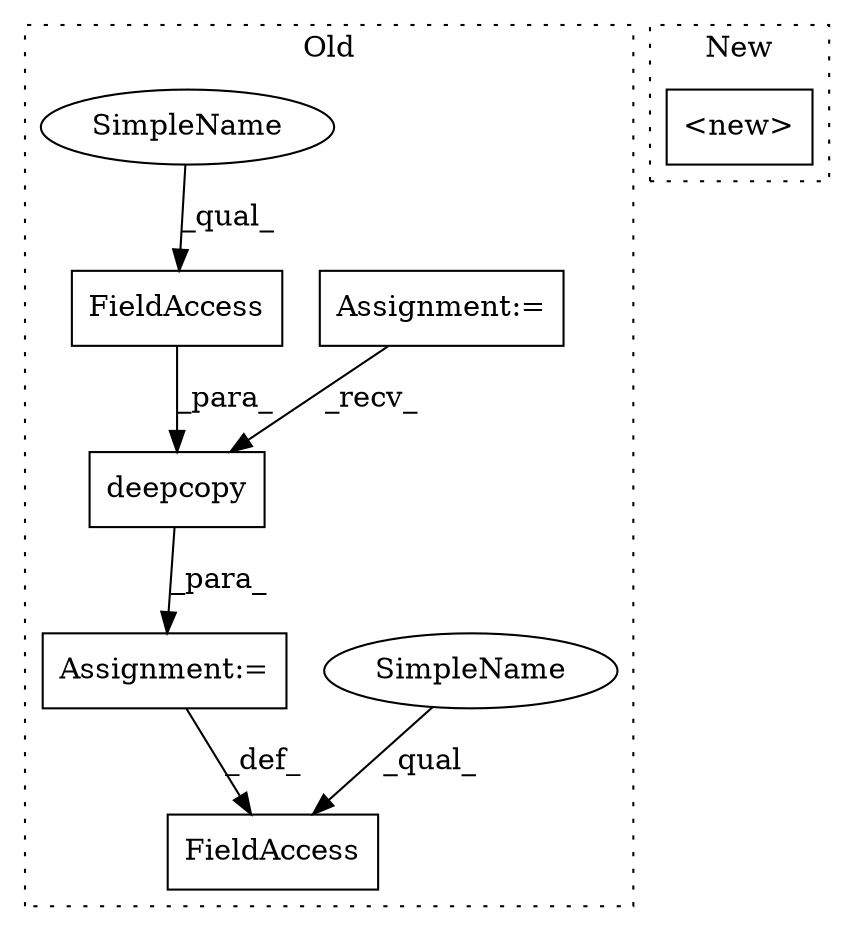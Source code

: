 digraph G {
subgraph cluster0 {
1 [label="deepcopy" a="32" s="185,212" l="9,1" shape="box"];
3 [label="Assignment:=" a="7" s="179" l="1" shape="box"];
4 [label="FieldAccess" a="22" s="160" l="19" shape="box"];
5 [label="Assignment:=" a="7" s="150" l="4" shape="box"];
6 [label="FieldAccess" a="22" s="194" l="18" shape="box"];
7 [label="SimpleName" a="42" s="160" l="4" shape="ellipse"];
8 [label="SimpleName" a="42" s="194" l="4" shape="ellipse"];
label = "Old";
style="dotted";
}
subgraph cluster1 {
2 [label="<new>" a="46" s="150" l="8" shape="box"];
label = "New";
style="dotted";
}
1 -> 3 [label="_para_"];
3 -> 4 [label="_def_"];
5 -> 1 [label="_recv_"];
6 -> 1 [label="_para_"];
7 -> 4 [label="_qual_"];
8 -> 6 [label="_qual_"];
}
